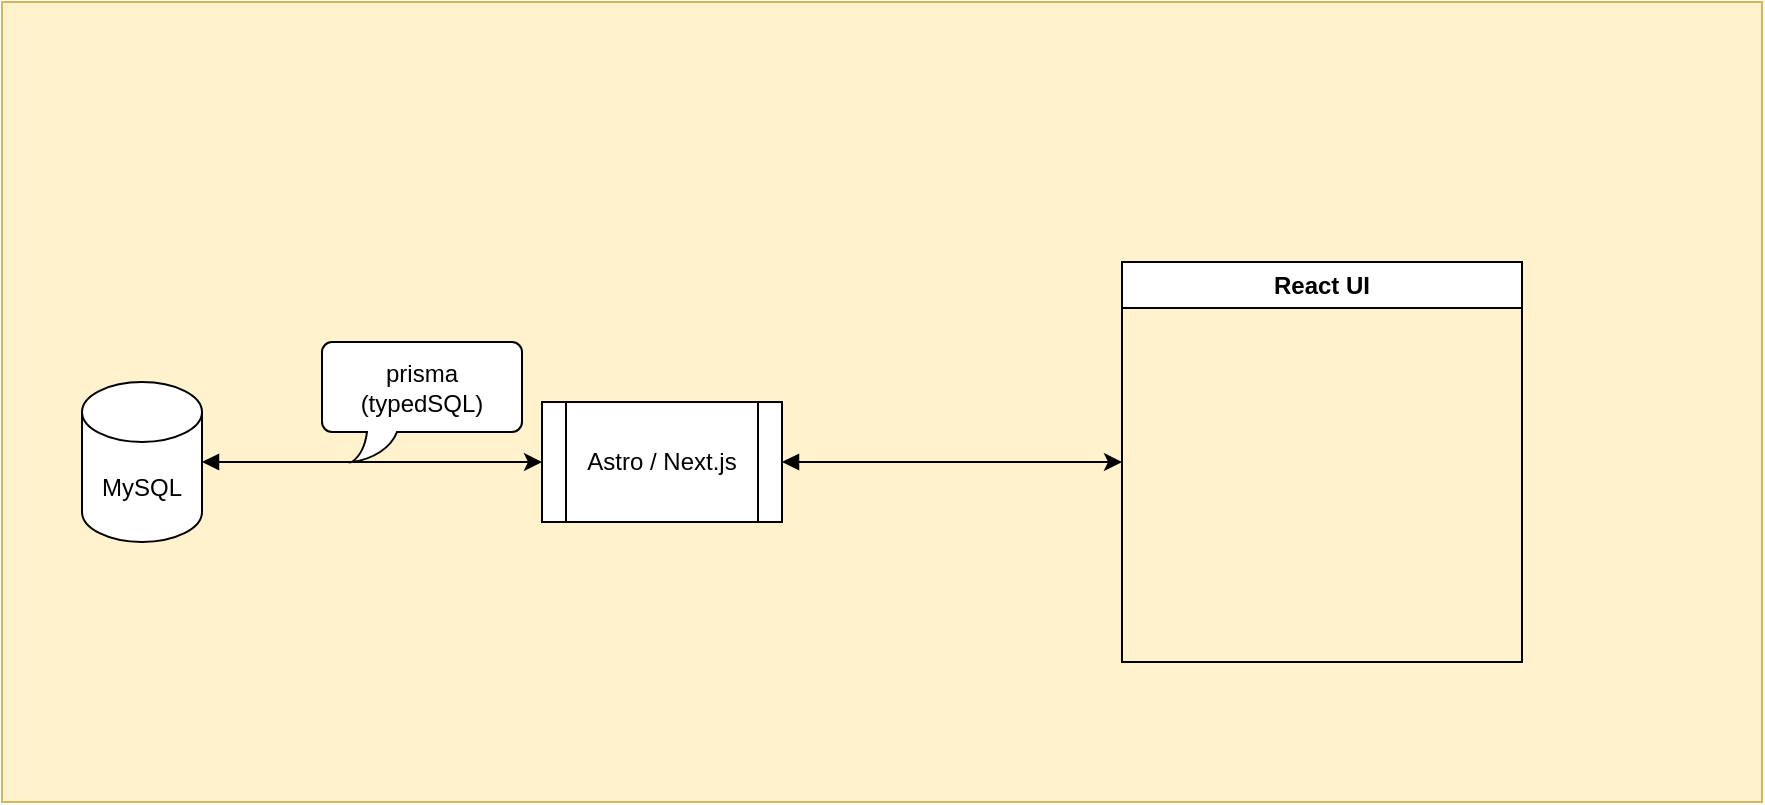 <mxfile>
    <diagram id="sNpQaxqfH-iS4MRPmAWm" name="ページ1">
        <mxGraphModel dx="984" dy="768" grid="1" gridSize="10" guides="1" tooltips="1" connect="1" arrows="1" fold="1" page="1" pageScale="1" pageWidth="1654" pageHeight="1169" background="#ffffff" math="0" shadow="0">
            <root>
                <mxCell id="0"/>
                <mxCell id="1" parent="0"/>
                <mxCell id="8" value="" style="verticalLabelPosition=bottom;verticalAlign=top;html=1;shape=mxgraph.basic.rect;fillColor2=none;strokeWidth=1;size=20;indent=5;fillColor=#fff2cc;strokeColor=#d6b656;" vertex="1" parent="1">
                    <mxGeometry x="40" y="40" width="880" height="400" as="geometry"/>
                </mxCell>
                <mxCell id="5" style="edgeStyle=none;html=1;startArrow=block;startFill=1;" edge="1" parent="1" source="2" target="4">
                    <mxGeometry relative="1" as="geometry"/>
                </mxCell>
                <mxCell id="2" value="MySQL" style="shape=cylinder3;whiteSpace=wrap;html=1;boundedLbl=1;backgroundOutline=1;size=15;" parent="1" vertex="1">
                    <mxGeometry x="80" y="230" width="60" height="80" as="geometry"/>
                </mxCell>
                <mxCell id="3" value="React UI" style="swimlane;whiteSpace=wrap;html=1;" vertex="1" parent="1">
                    <mxGeometry x="600" y="170" width="200" height="200" as="geometry"/>
                </mxCell>
                <mxCell id="6" style="edgeStyle=none;html=1;entryX=0;entryY=0.5;entryDx=0;entryDy=0;startArrow=block;startFill=1;" edge="1" parent="1" source="4" target="3">
                    <mxGeometry relative="1" as="geometry"/>
                </mxCell>
                <mxCell id="4" value="Astro / Next.js" style="shape=process;whiteSpace=wrap;html=1;backgroundOutline=1;" vertex="1" parent="1">
                    <mxGeometry x="310" y="240" width="120" height="60" as="geometry"/>
                </mxCell>
                <mxCell id="7" value="prisma&lt;br&gt;(typedSQL)" style="whiteSpace=wrap;html=1;shape=mxgraph.basic.roundRectCallout;dx=30;dy=15;size=5;boundedLbl=1;" vertex="1" parent="1">
                    <mxGeometry x="200" y="210" width="100" height="60" as="geometry"/>
                </mxCell>
            </root>
        </mxGraphModel>
    </diagram>
</mxfile>
